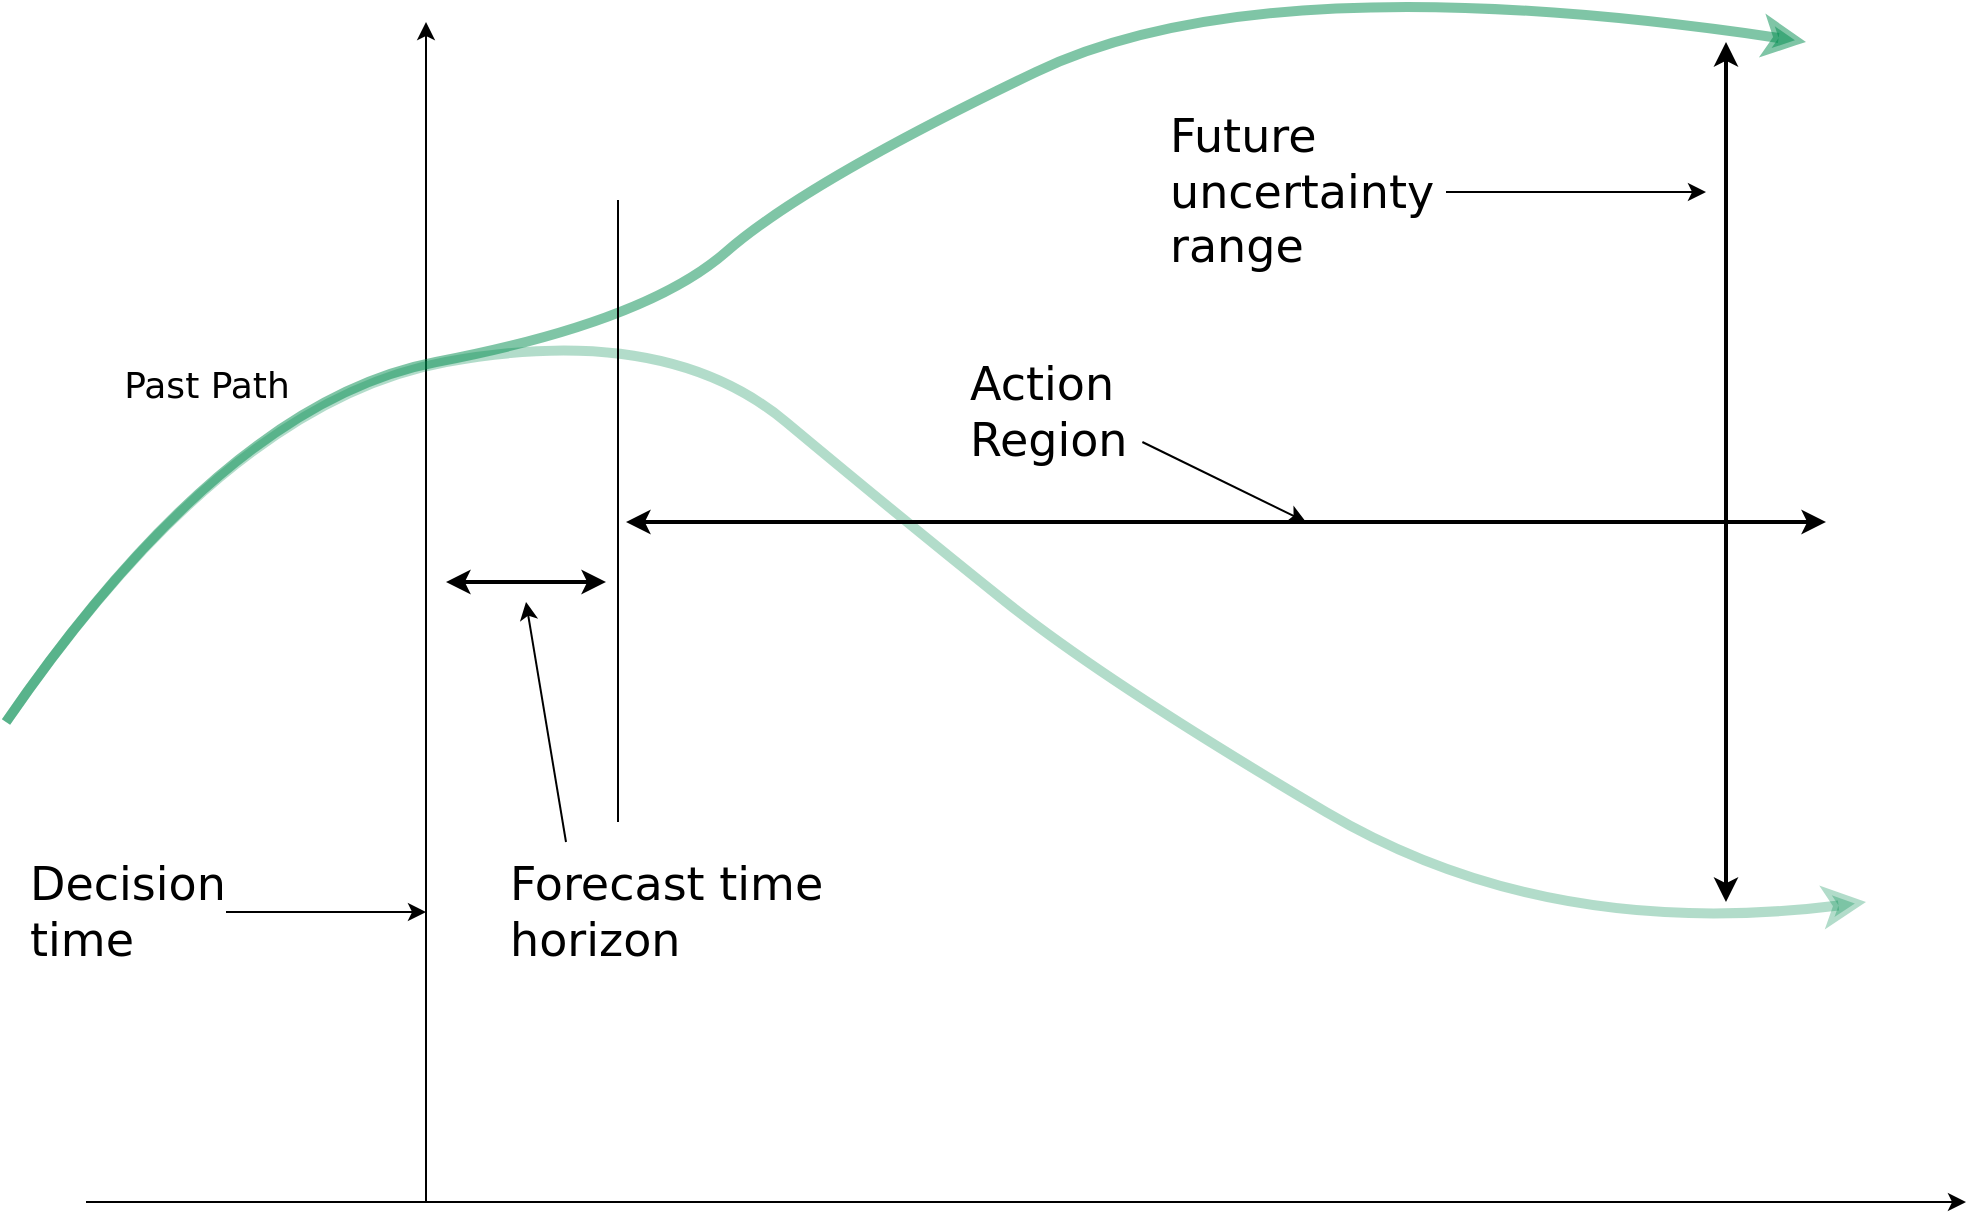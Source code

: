<mxfile version="18.1.3" type="device"><diagram id="aiVb32r4nPznkwqzsdSb" name="Page-1"><mxGraphModel dx="2034" dy="1177" grid="1" gridSize="10" guides="1" tooltips="1" connect="1" arrows="1" fold="1" page="1" pageScale="1" pageWidth="1169" pageHeight="827" math="0" shadow="0"><root><mxCell id="0"/><mxCell id="1" parent="0"/><mxCell id="jnhTvBhZ5zmHWP5p3XfN-2" value="" style="endArrow=classic;html=1;rounded=0;fontFamily=Dejavu Sans;fontSize=11;strokeColor=#000000;strokeWidth=1;" edge="1" parent="1"><mxGeometry width="50" height="50" relative="1" as="geometry"><mxPoint x="340" y="740" as="sourcePoint"/><mxPoint x="340" y="150" as="targetPoint"/></mxGeometry></mxCell><mxCell id="jnhTvBhZ5zmHWP5p3XfN-3" value="" style="endArrow=classic;html=1;rounded=0;fontFamily=Dejavu Sans;fontSize=11;strokeColor=#000000;strokeWidth=1;" edge="1" parent="1"><mxGeometry width="50" height="50" relative="1" as="geometry"><mxPoint x="170" y="740" as="sourcePoint"/><mxPoint x="1110" y="740" as="targetPoint"/></mxGeometry></mxCell><mxCell id="jnhTvBhZ5zmHWP5p3XfN-4" value="" style="curved=1;endArrow=classic;html=1;rounded=0;fontFamily=Dejavu Sans;fontSize=11;strokeColor=#008C4F;strokeWidth=5;opacity=30;" edge="1" parent="1"><mxGeometry width="50" height="50" relative="1" as="geometry"><mxPoint x="130" y="500" as="sourcePoint"/><mxPoint x="1060" y="590" as="targetPoint"/><Array as="points"><mxPoint x="240" y="340"/><mxPoint x="460" y="300"/><mxPoint x="580" y="400"/><mxPoint x="680" y="480"/><mxPoint x="900" y="610"/></Array></mxGeometry></mxCell><mxCell id="jnhTvBhZ5zmHWP5p3XfN-5" value="" style="curved=1;endArrow=classic;html=1;rounded=0;fontFamily=Dejavu Sans;fontSize=11;strokeColor=#008C4F;strokeWidth=5;opacity=50;" edge="1" parent="1"><mxGeometry width="50" height="50" relative="1" as="geometry"><mxPoint x="130" y="500" as="sourcePoint"/><mxPoint x="1030" y="160" as="targetPoint"/><Array as="points"><mxPoint x="240" y="340"/><mxPoint x="450" y="300"/><mxPoint x="530" y="230"/><mxPoint x="760" y="120"/></Array></mxGeometry></mxCell><mxCell id="jnhTvBhZ5zmHWP5p3XfN-6" value="Past Path" style="edgeLabel;html=1;align=center;verticalAlign=middle;resizable=0;points=[];fontSize=18;fontFamily=Dejavu Sans;labelBackgroundColor=none;" vertex="1" connectable="0" parent="jnhTvBhZ5zmHWP5p3XfN-5"><mxGeometry x="0.05" y="-6" relative="1" as="geometry"><mxPoint x="-332" y="109" as="offset"/></mxGeometry></mxCell><mxCell id="jnhTvBhZ5zmHWP5p3XfN-8" style="edgeStyle=orthogonalEdgeStyle;rounded=0;orthogonalLoop=1;jettySize=auto;html=1;fontFamily=Dejavu Sans;fontSize=23;strokeColor=#000000;strokeWidth=1;" edge="1" parent="1" source="jnhTvBhZ5zmHWP5p3XfN-7"><mxGeometry relative="1" as="geometry"><mxPoint x="340" y="595" as="targetPoint"/></mxGeometry></mxCell><mxCell id="jnhTvBhZ5zmHWP5p3XfN-7" value="Decision time" style="text;html=1;strokeColor=none;fillColor=none;align=left;verticalAlign=middle;whiteSpace=wrap;rounded=0;labelBackgroundColor=none;fontFamily=Dejavu Sans;fontSize=23;opacity=30;" vertex="1" parent="1"><mxGeometry x="140" y="580" width="100" height="30" as="geometry"/></mxCell><mxCell id="jnhTvBhZ5zmHWP5p3XfN-18" style="edgeStyle=none;rounded=0;orthogonalLoop=1;jettySize=auto;html=1;fontFamily=Dejavu Sans;fontSize=23;strokeColor=#000000;strokeWidth=1;" edge="1" parent="1"><mxGeometry relative="1" as="geometry"><mxPoint x="390" y="440" as="targetPoint"/><mxPoint x="410" y="560" as="sourcePoint"/></mxGeometry></mxCell><mxCell id="jnhTvBhZ5zmHWP5p3XfN-9" value="Forecast time horizon" style="text;html=1;strokeColor=none;fillColor=none;align=left;verticalAlign=middle;whiteSpace=wrap;rounded=0;labelBackgroundColor=none;fontFamily=Dejavu Sans;fontSize=23;opacity=30;" vertex="1" parent="1"><mxGeometry x="380" y="580" width="180" height="30" as="geometry"/></mxCell><mxCell id="jnhTvBhZ5zmHWP5p3XfN-16" style="edgeStyle=orthogonalEdgeStyle;rounded=0;orthogonalLoop=1;jettySize=auto;html=1;fontFamily=Dejavu Sans;fontSize=23;strokeColor=#000000;strokeWidth=1;" edge="1" parent="1" source="jnhTvBhZ5zmHWP5p3XfN-10"><mxGeometry relative="1" as="geometry"><mxPoint x="980" y="235" as="targetPoint"/></mxGeometry></mxCell><mxCell id="jnhTvBhZ5zmHWP5p3XfN-10" value="Future uncertainty range" style="text;html=1;strokeColor=none;fillColor=none;align=left;verticalAlign=middle;whiteSpace=wrap;rounded=0;labelBackgroundColor=none;fontFamily=Dejavu Sans;fontSize=23;opacity=30;" vertex="1" parent="1"><mxGeometry x="710" y="220" width="140" height="30" as="geometry"/></mxCell><mxCell id="jnhTvBhZ5zmHWP5p3XfN-17" style="rounded=0;orthogonalLoop=1;jettySize=auto;html=1;fontFamily=Dejavu Sans;fontSize=23;strokeColor=#000000;strokeWidth=1;" edge="1" parent="1" source="jnhTvBhZ5zmHWP5p3XfN-11"><mxGeometry relative="1" as="geometry"><mxPoint x="780" y="400" as="targetPoint"/></mxGeometry></mxCell><mxCell id="jnhTvBhZ5zmHWP5p3XfN-11" value="Action Region" style="text;html=1;strokeColor=none;fillColor=none;align=left;verticalAlign=middle;whiteSpace=wrap;rounded=0;labelBackgroundColor=none;fontFamily=Dejavu Sans;fontSize=23;opacity=30;" vertex="1" parent="1"><mxGeometry x="610" y="330" width="115" height="30" as="geometry"/></mxCell><mxCell id="jnhTvBhZ5zmHWP5p3XfN-12" value="" style="endArrow=none;html=1;rounded=0;fontFamily=Dejavu Sans;fontSize=23;strokeColor=#000000;strokeWidth=1;" edge="1" parent="1"><mxGeometry width="50" height="50" relative="1" as="geometry"><mxPoint x="436" y="550" as="sourcePoint"/><mxPoint x="436" y="239" as="targetPoint"/></mxGeometry></mxCell><mxCell id="jnhTvBhZ5zmHWP5p3XfN-13" value="" style="endArrow=classic;startArrow=classic;html=1;rounded=0;fontFamily=Dejavu Sans;fontSize=23;strokeColor=#000000;strokeWidth=2;" edge="1" parent="1"><mxGeometry width="50" height="50" relative="1" as="geometry"><mxPoint x="990" y="590" as="sourcePoint"/><mxPoint x="990" y="160" as="targetPoint"/></mxGeometry></mxCell><mxCell id="jnhTvBhZ5zmHWP5p3XfN-14" value="" style="endArrow=classic;startArrow=classic;html=1;rounded=0;fontFamily=Dejavu Sans;fontSize=23;strokeColor=#000000;strokeWidth=2;" edge="1" parent="1"><mxGeometry width="50" height="50" relative="1" as="geometry"><mxPoint x="350" y="430" as="sourcePoint"/><mxPoint x="430" y="430" as="targetPoint"/></mxGeometry></mxCell><mxCell id="jnhTvBhZ5zmHWP5p3XfN-15" value="" style="endArrow=classic;startArrow=classic;html=1;rounded=0;fontFamily=Dejavu Sans;fontSize=23;strokeColor=#000000;strokeWidth=2;" edge="1" parent="1"><mxGeometry width="50" height="50" relative="1" as="geometry"><mxPoint x="440" y="400" as="sourcePoint"/><mxPoint x="1040" y="400" as="targetPoint"/></mxGeometry></mxCell></root></mxGraphModel></diagram></mxfile>